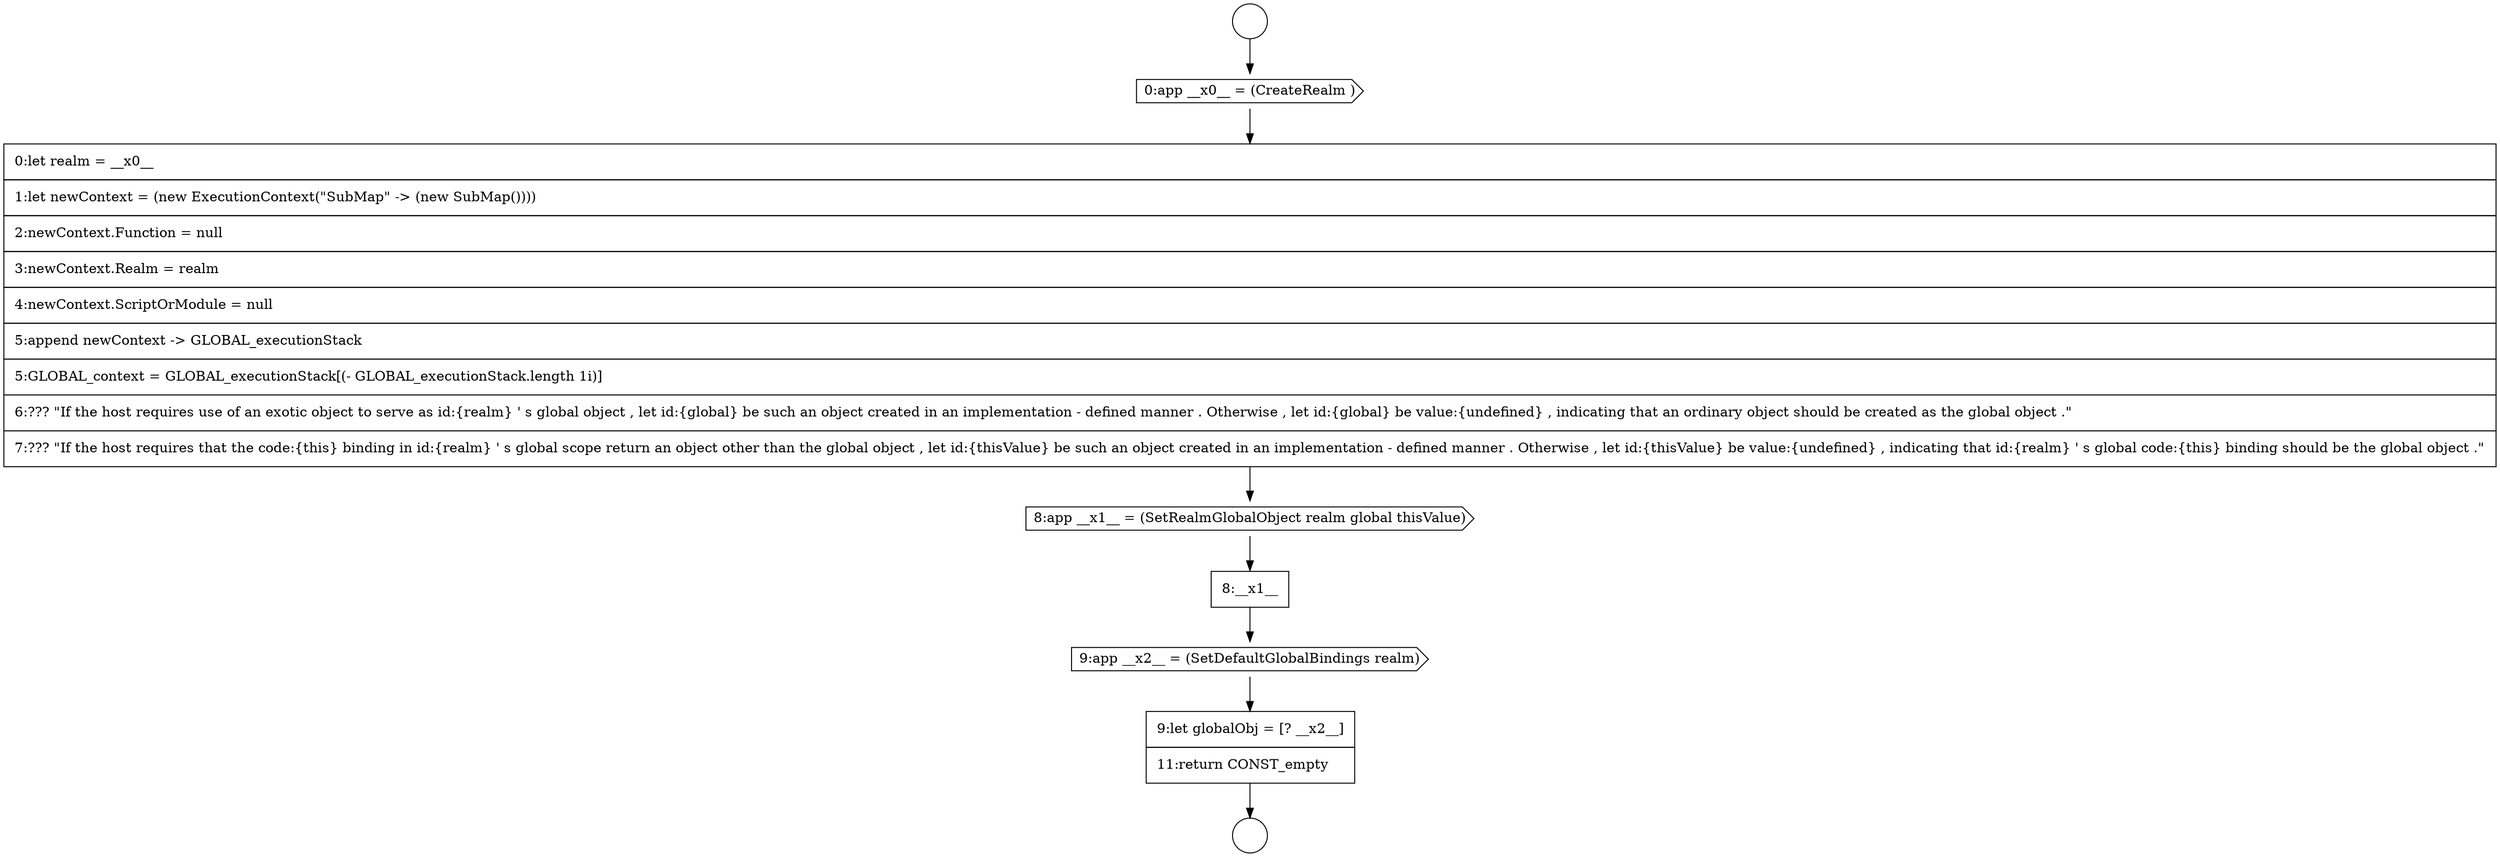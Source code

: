 digraph {
  node1494 [shape=none, margin=0, label=<<font color="black">
    <table border="0" cellborder="1" cellspacing="0" cellpadding="10">
      <tr><td align="left">9:let globalObj = [? __x2__]</td></tr>
      <tr><td align="left">11:return CONST_empty</td></tr>
    </table>
  </font>> color="black" fillcolor="white" style=filled]
  node1489 [shape=cds, label=<<font color="black">0:app __x0__ = (CreateRealm )</font>> color="black" fillcolor="white" style=filled]
  node1487 [shape=circle label=" " color="black" fillcolor="white" style=filled]
  node1493 [shape=cds, label=<<font color="black">9:app __x2__ = (SetDefaultGlobalBindings realm)</font>> color="black" fillcolor="white" style=filled]
  node1488 [shape=circle label=" " color="black" fillcolor="white" style=filled]
  node1492 [shape=none, margin=0, label=<<font color="black">
    <table border="0" cellborder="1" cellspacing="0" cellpadding="10">
      <tr><td align="left">8:__x1__</td></tr>
    </table>
  </font>> color="black" fillcolor="white" style=filled]
  node1491 [shape=cds, label=<<font color="black">8:app __x1__ = (SetRealmGlobalObject realm global thisValue)</font>> color="black" fillcolor="white" style=filled]
  node1490 [shape=none, margin=0, label=<<font color="black">
    <table border="0" cellborder="1" cellspacing="0" cellpadding="10">
      <tr><td align="left">0:let realm = __x0__</td></tr>
      <tr><td align="left">1:let newContext = (new ExecutionContext(&quot;SubMap&quot; -&gt; (new SubMap())))</td></tr>
      <tr><td align="left">2:newContext.Function = null</td></tr>
      <tr><td align="left">3:newContext.Realm = realm</td></tr>
      <tr><td align="left">4:newContext.ScriptOrModule = null</td></tr>
      <tr><td align="left">5:append newContext -&gt; GLOBAL_executionStack</td></tr>
      <tr><td align="left">5:GLOBAL_context = GLOBAL_executionStack[(- GLOBAL_executionStack.length 1i)]</td></tr>
      <tr><td align="left">6:??? &quot;If the host requires use of an exotic object to serve as id:{realm} ' s global object , let id:{global} be such an object created in an implementation - defined manner . Otherwise , let id:{global} be value:{undefined} , indicating that an ordinary object should be created as the global object .&quot;</td></tr>
      <tr><td align="left">7:??? &quot;If the host requires that the code:{this} binding in id:{realm} ' s global scope return an object other than the global object , let id:{thisValue} be such an object created in an implementation - defined manner . Otherwise , let id:{thisValue} be value:{undefined} , indicating that id:{realm} ' s global code:{this} binding should be the global object .&quot;</td></tr>
    </table>
  </font>> color="black" fillcolor="white" style=filled]
  node1491 -> node1492 [ color="black"]
  node1492 -> node1493 [ color="black"]
  node1489 -> node1490 [ color="black"]
  node1494 -> node1488 [ color="black"]
  node1493 -> node1494 [ color="black"]
  node1490 -> node1491 [ color="black"]
  node1487 -> node1489 [ color="black"]
}
